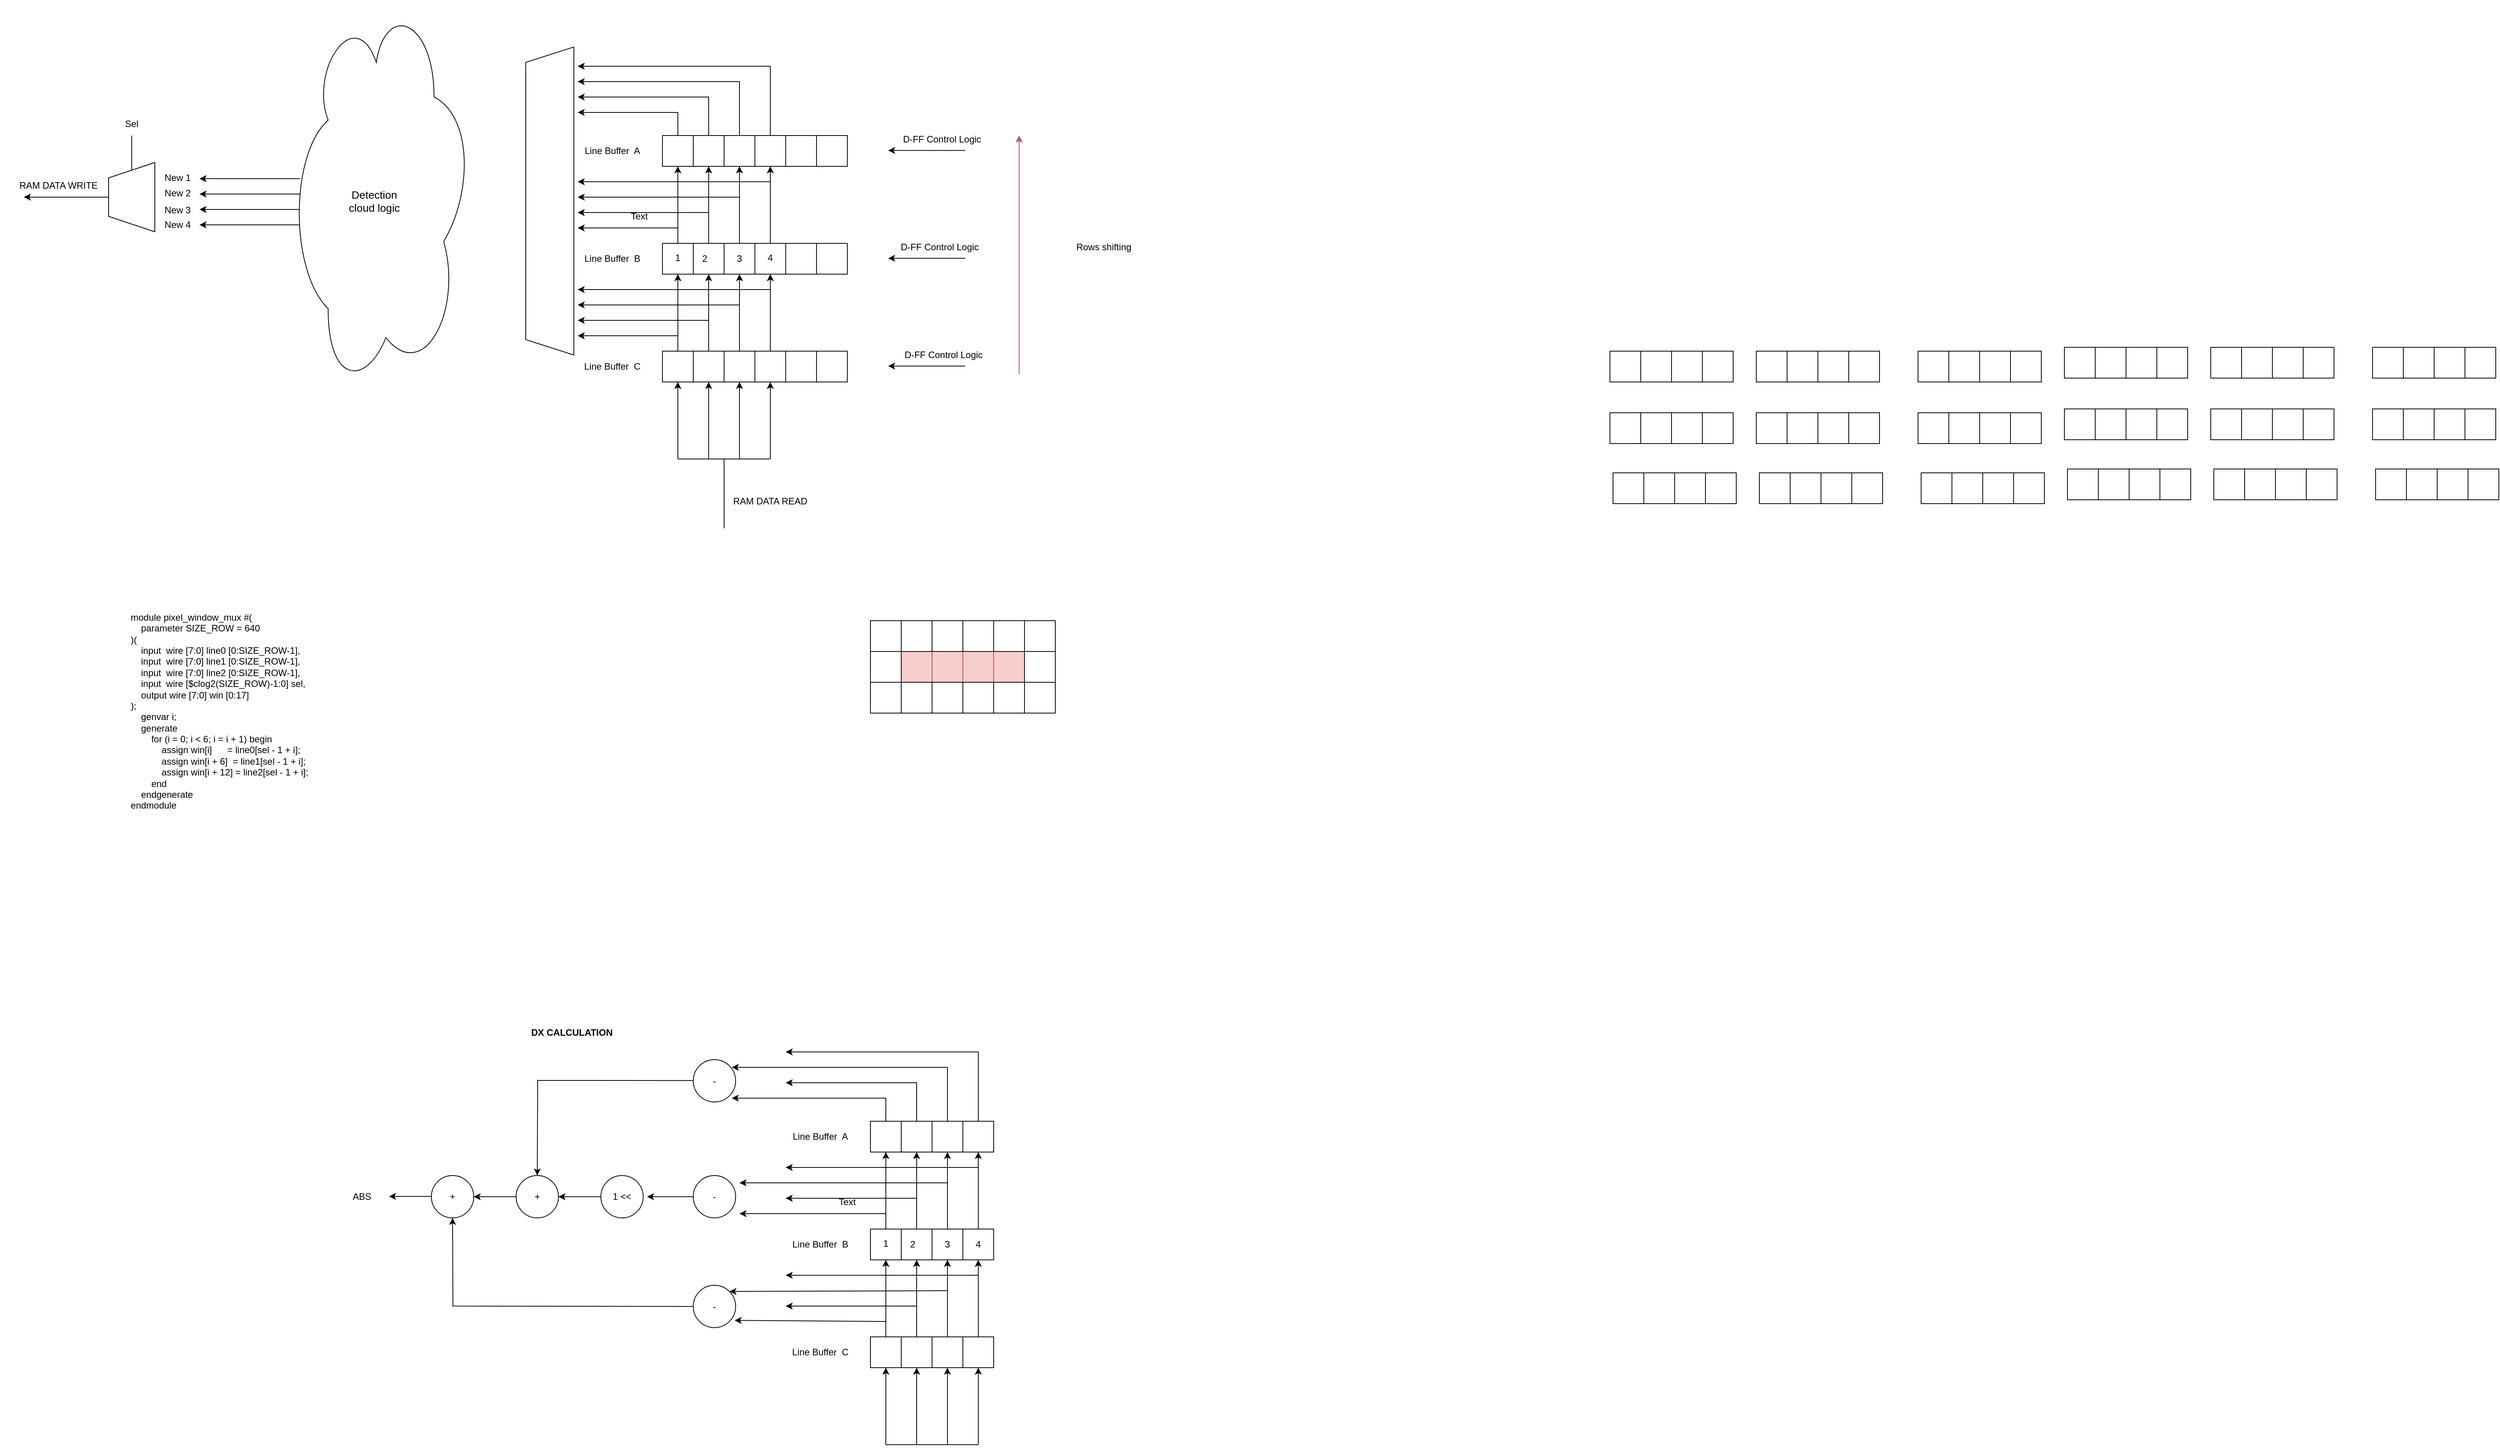 <mxfile version="28.2.7">
  <diagram name="Page-1" id="u5QUIdUAYfQrAgpn6whf">
    <mxGraphModel grid="1" page="1" gridSize="10" guides="1" tooltips="1" connect="1" arrows="1" fold="1" pageScale="1" pageWidth="3300" pageHeight="2339" math="0" shadow="0">
      <root>
        <mxCell id="0" />
        <mxCell id="1" parent="0" />
        <mxCell id="CJ2RXwOjifjP3YCDmima-1" value="" style="rounded=0;whiteSpace=wrap;html=1;" vertex="1" parent="1">
          <mxGeometry x="240" y="200" width="40" height="40" as="geometry" />
        </mxCell>
        <mxCell id="CJ2RXwOjifjP3YCDmima-3" value="" style="rounded=0;whiteSpace=wrap;html=1;" vertex="1" parent="1">
          <mxGeometry x="280" y="200" width="40" height="40" as="geometry" />
        </mxCell>
        <mxCell id="CJ2RXwOjifjP3YCDmima-4" value="" style="rounded=0;whiteSpace=wrap;html=1;" vertex="1" parent="1">
          <mxGeometry x="320" y="200" width="40" height="40" as="geometry" />
        </mxCell>
        <mxCell id="CJ2RXwOjifjP3YCDmima-5" value="" style="rounded=0;whiteSpace=wrap;html=1;" vertex="1" parent="1">
          <mxGeometry x="360" y="200" width="40" height="40" as="geometry" />
        </mxCell>
        <mxCell id="CJ2RXwOjifjP3YCDmima-23" value="Line Buffer&amp;nbsp; A" style="text;html=1;whiteSpace=wrap;strokeColor=none;fillColor=none;align=center;verticalAlign=middle;rounded=0;" vertex="1" parent="1">
          <mxGeometry x="120" y="205" width="110" height="30" as="geometry" />
        </mxCell>
        <mxCell id="CJ2RXwOjifjP3YCDmima-24" value="" style="rounded=0;whiteSpace=wrap;html=1;" vertex="1" parent="1">
          <mxGeometry x="240" y="340" width="40" height="40" as="geometry" />
        </mxCell>
        <mxCell id="CJ2RXwOjifjP3YCDmima-25" value="" style="rounded=0;whiteSpace=wrap;html=1;" vertex="1" parent="1">
          <mxGeometry x="280" y="340" width="40" height="40" as="geometry" />
        </mxCell>
        <mxCell id="CJ2RXwOjifjP3YCDmima-26" value="" style="rounded=0;whiteSpace=wrap;html=1;" vertex="1" parent="1">
          <mxGeometry x="320" y="340" width="40" height="40" as="geometry" />
        </mxCell>
        <mxCell id="CJ2RXwOjifjP3YCDmima-27" value="" style="rounded=0;whiteSpace=wrap;html=1;" vertex="1" parent="1">
          <mxGeometry x="360" y="340" width="40" height="40" as="geometry" />
        </mxCell>
        <mxCell id="CJ2RXwOjifjP3YCDmima-45" value="Line Buffer&amp;nbsp; B" style="text;html=1;whiteSpace=wrap;strokeColor=none;fillColor=none;align=center;verticalAlign=middle;rounded=0;" vertex="1" parent="1">
          <mxGeometry x="120" y="345" width="110" height="30" as="geometry" />
        </mxCell>
        <mxCell id="CJ2RXwOjifjP3YCDmima-47" value="" style="endArrow=classic;html=1;rounded=0;entryX=0.5;entryY=1;entryDx=0;entryDy=0;exitX=0.5;exitY=0;exitDx=0;exitDy=0;" edge="1" parent="1" source="CJ2RXwOjifjP3YCDmima-25" target="CJ2RXwOjifjP3YCDmima-3">
          <mxGeometry width="50" height="50" relative="1" as="geometry">
            <mxPoint x="590" y="320" as="sourcePoint" />
            <mxPoint x="640" y="270" as="targetPoint" />
          </mxGeometry>
        </mxCell>
        <mxCell id="CJ2RXwOjifjP3YCDmima-48" value="" style="endArrow=classic;html=1;rounded=0;" edge="1" parent="1">
          <mxGeometry width="50" height="50" relative="1" as="geometry">
            <mxPoint x="300" y="300" as="sourcePoint" />
            <mxPoint x="130" y="300" as="targetPoint" />
          </mxGeometry>
        </mxCell>
        <mxCell id="CJ2RXwOjifjP3YCDmima-49" value="" style="endArrow=classic;html=1;rounded=0;entryX=0.5;entryY=1;entryDx=0;entryDy=0;exitX=0.5;exitY=0;exitDx=0;exitDy=0;" edge="1" parent="1" source="CJ2RXwOjifjP3YCDmima-26" target="CJ2RXwOjifjP3YCDmima-4">
          <mxGeometry width="50" height="50" relative="1" as="geometry">
            <mxPoint x="450" y="280" as="sourcePoint" />
            <mxPoint x="500" y="230" as="targetPoint" />
          </mxGeometry>
        </mxCell>
        <mxCell id="CJ2RXwOjifjP3YCDmima-72" value="" style="endArrow=classic;html=1;rounded=0;entryX=0.5;entryY=1;entryDx=0;entryDy=0;exitX=0.5;exitY=0;exitDx=0;exitDy=0;" edge="1" parent="1" source="CJ2RXwOjifjP3YCDmima-27" target="CJ2RXwOjifjP3YCDmima-5">
          <mxGeometry width="50" height="50" relative="1" as="geometry">
            <mxPoint x="450" y="280" as="sourcePoint" />
            <mxPoint x="500" y="230" as="targetPoint" />
          </mxGeometry>
        </mxCell>
        <mxCell id="CJ2RXwOjifjP3YCDmima-95" value="" style="endArrow=classic;html=1;rounded=0;entryX=0.5;entryY=1;entryDx=0;entryDy=0;exitX=0.5;exitY=0;exitDx=0;exitDy=0;" edge="1" parent="1" source="CJ2RXwOjifjP3YCDmima-24" target="CJ2RXwOjifjP3YCDmima-1">
          <mxGeometry width="50" height="50" relative="1" as="geometry">
            <mxPoint x="450" y="280" as="sourcePoint" />
            <mxPoint x="500" y="230" as="targetPoint" />
          </mxGeometry>
        </mxCell>
        <mxCell id="CJ2RXwOjifjP3YCDmima-96" value="" style="endArrow=classic;html=1;rounded=0;" edge="1" parent="1">
          <mxGeometry width="50" height="50" relative="1" as="geometry">
            <mxPoint x="260" y="320" as="sourcePoint" />
            <mxPoint x="130" y="320" as="targetPoint" />
          </mxGeometry>
        </mxCell>
        <mxCell id="CJ2RXwOjifjP3YCDmima-97" value="" style="endArrow=classic;html=1;rounded=0;" edge="1" parent="1">
          <mxGeometry width="50" height="50" relative="1" as="geometry">
            <mxPoint x="340" y="280" as="sourcePoint" />
            <mxPoint x="130" y="280" as="targetPoint" />
          </mxGeometry>
        </mxCell>
        <mxCell id="CJ2RXwOjifjP3YCDmima-98" value="" style="endArrow=classic;html=1;rounded=0;" edge="1" parent="1">
          <mxGeometry width="50" height="50" relative="1" as="geometry">
            <mxPoint x="380" y="260" as="sourcePoint" />
            <mxPoint x="130" y="260" as="targetPoint" />
          </mxGeometry>
        </mxCell>
        <mxCell id="CJ2RXwOjifjP3YCDmima-99" value="" style="rounded=0;whiteSpace=wrap;html=1;" vertex="1" parent="1">
          <mxGeometry x="240" y="480" width="40" height="40" as="geometry" />
        </mxCell>
        <mxCell id="CJ2RXwOjifjP3YCDmima-100" value="" style="rounded=0;whiteSpace=wrap;html=1;" vertex="1" parent="1">
          <mxGeometry x="280" y="480" width="40" height="40" as="geometry" />
        </mxCell>
        <mxCell id="CJ2RXwOjifjP3YCDmima-101" value="" style="rounded=0;whiteSpace=wrap;html=1;" vertex="1" parent="1">
          <mxGeometry x="320" y="480" width="40" height="40" as="geometry" />
        </mxCell>
        <mxCell id="CJ2RXwOjifjP3YCDmima-102" value="" style="rounded=0;whiteSpace=wrap;html=1;" vertex="1" parent="1">
          <mxGeometry x="360" y="480" width="40" height="40" as="geometry" />
        </mxCell>
        <mxCell id="CJ2RXwOjifjP3YCDmima-106" value="Line Buffer&amp;nbsp; C" style="text;html=1;whiteSpace=wrap;strokeColor=none;fillColor=none;align=center;verticalAlign=middle;rounded=0;" vertex="1" parent="1">
          <mxGeometry x="120" y="485" width="110" height="30" as="geometry" />
        </mxCell>
        <mxCell id="CJ2RXwOjifjP3YCDmima-107" value="" style="endArrow=classic;html=1;rounded=0;entryX=0.5;entryY=1;entryDx=0;entryDy=0;exitX=0.5;exitY=0;exitDx=0;exitDy=0;" edge="1" parent="1" source="CJ2RXwOjifjP3YCDmima-100">
          <mxGeometry width="50" height="50" relative="1" as="geometry">
            <mxPoint x="590" y="460" as="sourcePoint" />
            <mxPoint x="300" y="380" as="targetPoint" />
          </mxGeometry>
        </mxCell>
        <mxCell id="CJ2RXwOjifjP3YCDmima-108" value="" style="endArrow=classic;html=1;rounded=0;" edge="1" parent="1">
          <mxGeometry width="50" height="50" relative="1" as="geometry">
            <mxPoint x="300" y="440" as="sourcePoint" />
            <mxPoint x="130" y="440" as="targetPoint" />
          </mxGeometry>
        </mxCell>
        <mxCell id="CJ2RXwOjifjP3YCDmima-109" value="" style="endArrow=classic;html=1;rounded=0;entryX=0.5;entryY=1;entryDx=0;entryDy=0;exitX=0.5;exitY=0;exitDx=0;exitDy=0;" edge="1" parent="1" source="CJ2RXwOjifjP3YCDmima-101">
          <mxGeometry width="50" height="50" relative="1" as="geometry">
            <mxPoint x="450" y="420" as="sourcePoint" />
            <mxPoint x="340" y="380" as="targetPoint" />
          </mxGeometry>
        </mxCell>
        <mxCell id="CJ2RXwOjifjP3YCDmima-110" value="" style="endArrow=classic;html=1;rounded=0;entryX=0.5;entryY=1;entryDx=0;entryDy=0;exitX=0.5;exitY=0;exitDx=0;exitDy=0;" edge="1" parent="1" source="CJ2RXwOjifjP3YCDmima-102">
          <mxGeometry width="50" height="50" relative="1" as="geometry">
            <mxPoint x="450" y="420" as="sourcePoint" />
            <mxPoint x="380" y="380" as="targetPoint" />
          </mxGeometry>
        </mxCell>
        <mxCell id="CJ2RXwOjifjP3YCDmima-111" value="" style="endArrow=classic;html=1;rounded=0;entryX=0.5;entryY=1;entryDx=0;entryDy=0;exitX=0.5;exitY=0;exitDx=0;exitDy=0;" edge="1" parent="1" source="CJ2RXwOjifjP3YCDmima-99">
          <mxGeometry width="50" height="50" relative="1" as="geometry">
            <mxPoint x="450" y="420" as="sourcePoint" />
            <mxPoint x="260" y="380" as="targetPoint" />
          </mxGeometry>
        </mxCell>
        <mxCell id="CJ2RXwOjifjP3YCDmima-112" value="" style="endArrow=classic;html=1;rounded=0;" edge="1" parent="1">
          <mxGeometry width="50" height="50" relative="1" as="geometry">
            <mxPoint x="260" y="460" as="sourcePoint" />
            <mxPoint x="130" y="460" as="targetPoint" />
          </mxGeometry>
        </mxCell>
        <mxCell id="CJ2RXwOjifjP3YCDmima-113" value="" style="endArrow=classic;html=1;rounded=0;" edge="1" parent="1">
          <mxGeometry width="50" height="50" relative="1" as="geometry">
            <mxPoint x="340" y="420" as="sourcePoint" />
            <mxPoint x="130" y="420" as="targetPoint" />
          </mxGeometry>
        </mxCell>
        <mxCell id="CJ2RXwOjifjP3YCDmima-114" value="" style="endArrow=classic;html=1;rounded=0;" edge="1" parent="1">
          <mxGeometry width="50" height="50" relative="1" as="geometry">
            <mxPoint x="380" y="400" as="sourcePoint" />
            <mxPoint x="130" y="400" as="targetPoint" />
          </mxGeometry>
        </mxCell>
        <mxCell id="CJ2RXwOjifjP3YCDmima-115" value="" style="endArrow=classic;html=1;rounded=0;entryX=0.5;entryY=1;entryDx=0;entryDy=0;exitX=0.5;exitY=0;exitDx=0;exitDy=0;" edge="1" parent="1">
          <mxGeometry width="50" height="50" relative="1" as="geometry">
            <mxPoint x="300" y="620" as="sourcePoint" />
            <mxPoint x="300" y="520" as="targetPoint" />
          </mxGeometry>
        </mxCell>
        <mxCell id="CJ2RXwOjifjP3YCDmima-116" value="" style="endArrow=classic;html=1;rounded=0;entryX=0.5;entryY=1;entryDx=0;entryDy=0;exitX=0.5;exitY=0;exitDx=0;exitDy=0;" edge="1" parent="1">
          <mxGeometry width="50" height="50" relative="1" as="geometry">
            <mxPoint x="340" y="620" as="sourcePoint" />
            <mxPoint x="340" y="520" as="targetPoint" />
          </mxGeometry>
        </mxCell>
        <mxCell id="CJ2RXwOjifjP3YCDmima-117" value="" style="endArrow=classic;html=1;rounded=0;entryX=0.5;entryY=1;entryDx=0;entryDy=0;exitX=0.5;exitY=0;exitDx=0;exitDy=0;" edge="1" parent="1">
          <mxGeometry width="50" height="50" relative="1" as="geometry">
            <mxPoint x="380" y="620" as="sourcePoint" />
            <mxPoint x="380" y="520" as="targetPoint" />
          </mxGeometry>
        </mxCell>
        <mxCell id="CJ2RXwOjifjP3YCDmima-118" value="" style="endArrow=classic;html=1;rounded=0;entryX=0.5;entryY=1;entryDx=0;entryDy=0;exitX=0.5;exitY=0;exitDx=0;exitDy=0;" edge="1" parent="1">
          <mxGeometry width="50" height="50" relative="1" as="geometry">
            <mxPoint x="260" y="620" as="sourcePoint" />
            <mxPoint x="260" y="520" as="targetPoint" />
          </mxGeometry>
        </mxCell>
        <mxCell id="CJ2RXwOjifjP3YCDmima-120" value="" style="endArrow=none;html=1;rounded=0;" edge="1" parent="1">
          <mxGeometry width="50" height="50" relative="1" as="geometry">
            <mxPoint x="260" y="620" as="sourcePoint" />
            <mxPoint x="380" y="620" as="targetPoint" />
          </mxGeometry>
        </mxCell>
        <mxCell id="CJ2RXwOjifjP3YCDmima-122" value="" style="endArrow=none;html=1;rounded=0;" edge="1" parent="1">
          <mxGeometry width="50" height="50" relative="1" as="geometry">
            <mxPoint x="320" y="710" as="sourcePoint" />
            <mxPoint x="320" y="620" as="targetPoint" />
          </mxGeometry>
        </mxCell>
        <mxCell id="CJ2RXwOjifjP3YCDmima-123" value="RAM DATA READ" style="text;html=1;whiteSpace=wrap;strokeColor=none;fillColor=none;align=center;verticalAlign=middle;rounded=0;" vertex="1" parent="1">
          <mxGeometry x="325" y="660" width="110" height="30" as="geometry" />
        </mxCell>
        <mxCell id="CJ2RXwOjifjP3YCDmima-124" value="" style="endArrow=classic;html=1;rounded=0;" edge="1" parent="1">
          <mxGeometry width="50" height="50" relative="1" as="geometry">
            <mxPoint x="633" y="499.41" as="sourcePoint" />
            <mxPoint x="533" y="499.41" as="targetPoint" />
          </mxGeometry>
        </mxCell>
        <mxCell id="CJ2RXwOjifjP3YCDmima-125" value="" style="endArrow=classic;html=1;rounded=0;" edge="1" parent="1">
          <mxGeometry width="50" height="50" relative="1" as="geometry">
            <mxPoint x="633" y="219.41" as="sourcePoint" />
            <mxPoint x="533" y="219.41" as="targetPoint" />
          </mxGeometry>
        </mxCell>
        <mxCell id="CJ2RXwOjifjP3YCDmima-126" value="D-FF Control Logic" style="text;html=1;whiteSpace=wrap;strokeColor=none;fillColor=none;align=center;verticalAlign=middle;rounded=0;" vertex="1" parent="1">
          <mxGeometry x="533" y="190" width="140" height="30" as="geometry" />
        </mxCell>
        <mxCell id="CJ2RXwOjifjP3YCDmima-127" value="D-FF Control Logic" style="text;html=1;whiteSpace=wrap;strokeColor=none;fillColor=none;align=center;verticalAlign=middle;rounded=0;" vertex="1" parent="1">
          <mxGeometry x="535" y="470" width="140" height="30" as="geometry" />
        </mxCell>
        <mxCell id="CJ2RXwOjifjP3YCDmima-128" value="D-FF Control Logic" style="text;html=1;whiteSpace=wrap;strokeColor=none;fillColor=none;align=center;verticalAlign=middle;rounded=0;" vertex="1" parent="1">
          <mxGeometry x="530" y="330" width="140" height="30" as="geometry" />
        </mxCell>
        <mxCell id="CJ2RXwOjifjP3YCDmima-129" value="" style="endArrow=classic;html=1;rounded=0;" edge="1" parent="1">
          <mxGeometry width="50" height="50" relative="1" as="geometry">
            <mxPoint x="633" y="359.41" as="sourcePoint" />
            <mxPoint x="533" y="359.41" as="targetPoint" />
          </mxGeometry>
        </mxCell>
        <mxCell id="CJ2RXwOjifjP3YCDmima-130" value="" style="ellipse;shape=cloud;whiteSpace=wrap;html=1;rotation=90;movable=1;resizable=1;rotatable=1;deletable=1;editable=1;locked=0;connectable=1;" vertex="1" parent="1">
          <mxGeometry x="-369" y="150" width="500" height="250" as="geometry" />
        </mxCell>
        <mxCell id="CJ2RXwOjifjP3YCDmima-131" value="&lt;font style=&quot;font-size: 14px;&quot;&gt;Detection cloud logic&lt;/font&gt;" style="text;html=1;whiteSpace=wrap;strokeColor=none;fillColor=none;align=center;verticalAlign=middle;rounded=0;" vertex="1" parent="1">
          <mxGeometry x="-179" y="270" width="90" height="30" as="geometry" />
        </mxCell>
        <mxCell id="CJ2RXwOjifjP3YCDmima-137" value="" style="endArrow=classic;html=1;rounded=0;" edge="1" parent="1">
          <mxGeometry width="50" height="50" relative="1" as="geometry">
            <mxPoint x="-231" y="256" as="sourcePoint" />
            <mxPoint x="-361" y="256" as="targetPoint" />
          </mxGeometry>
        </mxCell>
        <mxCell id="CJ2RXwOjifjP3YCDmima-138" value="" style="endArrow=classic;html=1;rounded=0;" edge="1" parent="1">
          <mxGeometry width="50" height="50" relative="1" as="geometry">
            <mxPoint x="-231" y="276" as="sourcePoint" />
            <mxPoint x="-361" y="276" as="targetPoint" />
          </mxGeometry>
        </mxCell>
        <mxCell id="CJ2RXwOjifjP3YCDmima-139" value="" style="endArrow=classic;html=1;rounded=0;" edge="1" parent="1">
          <mxGeometry width="50" height="50" relative="1" as="geometry">
            <mxPoint x="-231" y="296" as="sourcePoint" />
            <mxPoint x="-361" y="296" as="targetPoint" />
          </mxGeometry>
        </mxCell>
        <mxCell id="CJ2RXwOjifjP3YCDmima-140" value="" style="endArrow=classic;html=1;rounded=0;" edge="1" parent="1">
          <mxGeometry width="50" height="50" relative="1" as="geometry">
            <mxPoint x="-231" y="316" as="sourcePoint" />
            <mxPoint x="-361" y="316" as="targetPoint" />
          </mxGeometry>
        </mxCell>
        <mxCell id="CJ2RXwOjifjP3YCDmima-145" value="&amp;nbsp;New 1" style="text;html=1;whiteSpace=wrap;strokeColor=none;fillColor=none;align=center;verticalAlign=middle;rounded=0;" vertex="1" parent="1">
          <mxGeometry x="-421" y="240" width="60" height="30" as="geometry" />
        </mxCell>
        <mxCell id="CJ2RXwOjifjP3YCDmima-146" value="&amp;nbsp;New 2" style="text;html=1;whiteSpace=wrap;strokeColor=none;fillColor=none;align=center;verticalAlign=middle;rounded=0;" vertex="1" parent="1">
          <mxGeometry x="-421" y="260" width="60" height="30" as="geometry" />
        </mxCell>
        <mxCell id="CJ2RXwOjifjP3YCDmima-147" value="&amp;nbsp;New 3" style="text;html=1;whiteSpace=wrap;strokeColor=none;fillColor=none;align=center;verticalAlign=middle;rounded=0;" vertex="1" parent="1">
          <mxGeometry x="-421" y="282" width="60" height="30" as="geometry" />
        </mxCell>
        <mxCell id="CJ2RXwOjifjP3YCDmima-148" value="&amp;nbsp;New 4" style="text;html=1;whiteSpace=wrap;strokeColor=none;fillColor=none;align=center;verticalAlign=middle;rounded=0;" vertex="1" parent="1">
          <mxGeometry x="-421" y="301" width="60" height="30" as="geometry" />
        </mxCell>
        <mxCell id="CJ2RXwOjifjP3YCDmima-149" value="Text" style="text;html=1;whiteSpace=wrap;strokeColor=none;fillColor=none;align=center;verticalAlign=middle;rounded=0;" vertex="1" parent="1">
          <mxGeometry x="180" y="290" width="60" height="30" as="geometry" />
        </mxCell>
        <mxCell id="CJ2RXwOjifjP3YCDmima-150" value="1" style="text;html=1;whiteSpace=wrap;strokeColor=none;fillColor=none;align=center;verticalAlign=middle;rounded=0;" vertex="1" parent="1">
          <mxGeometry x="230" y="344" width="60" height="30" as="geometry" />
        </mxCell>
        <mxCell id="CJ2RXwOjifjP3YCDmima-151" value="2" style="text;html=1;whiteSpace=wrap;strokeColor=none;fillColor=none;align=center;verticalAlign=middle;rounded=0;" vertex="1" parent="1">
          <mxGeometry x="265" y="345" width="60" height="30" as="geometry" />
        </mxCell>
        <mxCell id="CJ2RXwOjifjP3YCDmima-152" value="3" style="text;html=1;whiteSpace=wrap;strokeColor=none;fillColor=none;align=center;verticalAlign=middle;rounded=0;" vertex="1" parent="1">
          <mxGeometry x="310" y="345" width="60" height="30" as="geometry" />
        </mxCell>
        <mxCell id="CJ2RXwOjifjP3YCDmima-153" value="4" style="text;html=1;whiteSpace=wrap;strokeColor=none;fillColor=none;align=center;verticalAlign=middle;rounded=0;" vertex="1" parent="1">
          <mxGeometry x="350" y="344" width="60" height="30" as="geometry" />
        </mxCell>
        <mxCell id="CJ2RXwOjifjP3YCDmima-154" value="" style="endArrow=classic;html=1;rounded=0;fillColor=#f8cecc;strokeColor=#b85450;" edge="1" parent="1">
          <mxGeometry width="50" height="50" relative="1" as="geometry">
            <mxPoint x="703" y="510" as="sourcePoint" />
            <mxPoint x="703" y="200" as="targetPoint" />
          </mxGeometry>
        </mxCell>
        <mxCell id="CJ2RXwOjifjP3YCDmima-155" value="Rows shifting" style="text;html=1;whiteSpace=wrap;strokeColor=none;fillColor=none;align=center;verticalAlign=middle;rounded=0;" vertex="1" parent="1">
          <mxGeometry x="743" y="330" width="140" height="30" as="geometry" />
        </mxCell>
        <mxCell id="CJ2RXwOjifjP3YCDmima-157" value="" style="endArrow=classic;html=1;rounded=0;exitX=0.5;exitY=0;exitDx=0;exitDy=0;" edge="1" parent="1" source="CJ2RXwOjifjP3YCDmima-1">
          <mxGeometry width="50" height="50" relative="1" as="geometry">
            <mxPoint x="250" y="190" as="sourcePoint" />
            <mxPoint x="130" y="170" as="targetPoint" />
            <Array as="points">
              <mxPoint x="260" y="170" />
            </Array>
          </mxGeometry>
        </mxCell>
        <mxCell id="CJ2RXwOjifjP3YCDmima-159" value="" style="endArrow=classic;html=1;rounded=0;exitX=0.5;exitY=0;exitDx=0;exitDy=0;" edge="1" parent="1" source="CJ2RXwOjifjP3YCDmima-3">
          <mxGeometry width="50" height="50" relative="1" as="geometry">
            <mxPoint x="300" y="180" as="sourcePoint" />
            <mxPoint x="130" y="150" as="targetPoint" />
            <Array as="points">
              <mxPoint x="300" y="150" />
            </Array>
          </mxGeometry>
        </mxCell>
        <mxCell id="CJ2RXwOjifjP3YCDmima-160" value="" style="endArrow=classic;html=1;rounded=0;exitX=0.5;exitY=0;exitDx=0;exitDy=0;" edge="1" parent="1" source="CJ2RXwOjifjP3YCDmima-4">
          <mxGeometry width="50" height="50" relative="1" as="geometry">
            <mxPoint x="340" y="160" as="sourcePoint" />
            <mxPoint x="130" y="130" as="targetPoint" />
            <Array as="points">
              <mxPoint x="340" y="130" />
            </Array>
          </mxGeometry>
        </mxCell>
        <mxCell id="CJ2RXwOjifjP3YCDmima-161" value="" style="endArrow=classic;html=1;rounded=0;exitX=0.5;exitY=0;exitDx=0;exitDy=0;" edge="1" parent="1" source="CJ2RXwOjifjP3YCDmima-5">
          <mxGeometry width="50" height="50" relative="1" as="geometry">
            <mxPoint x="380" y="140" as="sourcePoint" />
            <mxPoint x="130" y="110" as="targetPoint" />
            <Array as="points">
              <mxPoint x="380" y="110" />
            </Array>
          </mxGeometry>
        </mxCell>
        <mxCell id="CJ2RXwOjifjP3YCDmima-162" value="" style="shape=trapezoid;perimeter=trapezoidPerimeter;whiteSpace=wrap;html=1;fixedSize=1;rotation=-90;" vertex="1" parent="1">
          <mxGeometry x="-494" y="250" width="90" height="60" as="geometry" />
        </mxCell>
        <mxCell id="CJ2RXwOjifjP3YCDmima-163" value="" style="endArrow=none;html=1;rounded=0;exitX=1;exitY=0.5;exitDx=0;exitDy=0;" edge="1" parent="1" source="CJ2RXwOjifjP3YCDmima-162">
          <mxGeometry width="50" height="50" relative="1" as="geometry">
            <mxPoint x="-489" y="200" as="sourcePoint" />
            <mxPoint x="-449" y="200" as="targetPoint" />
          </mxGeometry>
        </mxCell>
        <mxCell id="CJ2RXwOjifjP3YCDmima-164" value="Sel" style="text;html=1;whiteSpace=wrap;strokeColor=none;fillColor=none;align=center;verticalAlign=middle;rounded=0;" vertex="1" parent="1">
          <mxGeometry x="-479" y="170" width="60" height="30" as="geometry" />
        </mxCell>
        <mxCell id="CJ2RXwOjifjP3YCDmima-165" value="" style="endArrow=classic;html=1;rounded=0;exitX=0.5;exitY=0;exitDx=0;exitDy=0;" edge="1" parent="1" source="CJ2RXwOjifjP3YCDmima-162">
          <mxGeometry width="50" height="50" relative="1" as="geometry">
            <mxPoint x="-289" y="355" as="sourcePoint" />
            <mxPoint x="-589" y="280" as="targetPoint" />
          </mxGeometry>
        </mxCell>
        <mxCell id="CJ2RXwOjifjP3YCDmima-166" value="RAM DATA WRITE" style="text;html=1;whiteSpace=wrap;strokeColor=none;fillColor=none;align=center;verticalAlign=middle;rounded=0;" vertex="1" parent="1">
          <mxGeometry x="-599" y="250" width="110" height="30" as="geometry" />
        </mxCell>
        <mxCell id="CJ2RXwOjifjP3YCDmima-167" value="" style="rounded=0;whiteSpace=wrap;html=1;" vertex="1" parent="1">
          <mxGeometry x="510" y="1480" width="40" height="40" as="geometry" />
        </mxCell>
        <mxCell id="CJ2RXwOjifjP3YCDmima-168" value="" style="rounded=0;whiteSpace=wrap;html=1;" vertex="1" parent="1">
          <mxGeometry x="550" y="1480" width="40" height="40" as="geometry" />
        </mxCell>
        <mxCell id="CJ2RXwOjifjP3YCDmima-169" value="" style="rounded=0;whiteSpace=wrap;html=1;" vertex="1" parent="1">
          <mxGeometry x="590" y="1480" width="40" height="40" as="geometry" />
        </mxCell>
        <mxCell id="CJ2RXwOjifjP3YCDmima-170" value="" style="rounded=0;whiteSpace=wrap;html=1;" vertex="1" parent="1">
          <mxGeometry x="630" y="1480" width="40" height="40" as="geometry" />
        </mxCell>
        <mxCell id="CJ2RXwOjifjP3YCDmima-171" value="Line Buffer&amp;nbsp; A" style="text;html=1;whiteSpace=wrap;strokeColor=none;fillColor=none;align=center;verticalAlign=middle;rounded=0;" vertex="1" parent="1">
          <mxGeometry x="390" y="1485" width="110" height="30" as="geometry" />
        </mxCell>
        <mxCell id="CJ2RXwOjifjP3YCDmima-172" value="" style="rounded=0;whiteSpace=wrap;html=1;" vertex="1" parent="1">
          <mxGeometry x="510" y="1620" width="40" height="40" as="geometry" />
        </mxCell>
        <mxCell id="CJ2RXwOjifjP3YCDmima-173" value="" style="rounded=0;whiteSpace=wrap;html=1;" vertex="1" parent="1">
          <mxGeometry x="550" y="1620" width="40" height="40" as="geometry" />
        </mxCell>
        <mxCell id="CJ2RXwOjifjP3YCDmima-174" value="" style="rounded=0;whiteSpace=wrap;html=1;" vertex="1" parent="1">
          <mxGeometry x="590" y="1620" width="40" height="40" as="geometry" />
        </mxCell>
        <mxCell id="CJ2RXwOjifjP3YCDmima-175" value="4" style="rounded=0;whiteSpace=wrap;html=1;" vertex="1" parent="1">
          <mxGeometry x="630" y="1620" width="40" height="40" as="geometry" />
        </mxCell>
        <mxCell id="CJ2RXwOjifjP3YCDmima-176" value="Line Buffer&amp;nbsp; B" style="text;html=1;whiteSpace=wrap;strokeColor=none;fillColor=none;align=center;verticalAlign=middle;rounded=0;" vertex="1" parent="1">
          <mxGeometry x="390" y="1625" width="110" height="30" as="geometry" />
        </mxCell>
        <mxCell id="CJ2RXwOjifjP3YCDmima-177" value="" style="endArrow=classic;html=1;rounded=0;entryX=0.5;entryY=1;entryDx=0;entryDy=0;exitX=0.5;exitY=0;exitDx=0;exitDy=0;" edge="1" parent="1" source="CJ2RXwOjifjP3YCDmima-173" target="CJ2RXwOjifjP3YCDmima-168">
          <mxGeometry width="50" height="50" relative="1" as="geometry">
            <mxPoint x="860" y="1600" as="sourcePoint" />
            <mxPoint x="910" y="1550" as="targetPoint" />
          </mxGeometry>
        </mxCell>
        <mxCell id="CJ2RXwOjifjP3YCDmima-178" value="" style="endArrow=classic;html=1;rounded=0;" edge="1" parent="1">
          <mxGeometry width="50" height="50" relative="1" as="geometry">
            <mxPoint x="570" y="1580" as="sourcePoint" />
            <mxPoint x="400" y="1580" as="targetPoint" />
          </mxGeometry>
        </mxCell>
        <mxCell id="CJ2RXwOjifjP3YCDmima-179" value="" style="endArrow=classic;html=1;rounded=0;entryX=0.5;entryY=1;entryDx=0;entryDy=0;exitX=0.5;exitY=0;exitDx=0;exitDy=0;" edge="1" parent="1" source="CJ2RXwOjifjP3YCDmima-174" target="CJ2RXwOjifjP3YCDmima-169">
          <mxGeometry width="50" height="50" relative="1" as="geometry">
            <mxPoint x="720" y="1560" as="sourcePoint" />
            <mxPoint x="770" y="1510" as="targetPoint" />
          </mxGeometry>
        </mxCell>
        <mxCell id="CJ2RXwOjifjP3YCDmima-180" value="" style="endArrow=classic;html=1;rounded=0;entryX=0.5;entryY=1;entryDx=0;entryDy=0;exitX=0.5;exitY=0;exitDx=0;exitDy=0;" edge="1" parent="1" source="CJ2RXwOjifjP3YCDmima-175" target="CJ2RXwOjifjP3YCDmima-170">
          <mxGeometry width="50" height="50" relative="1" as="geometry">
            <mxPoint x="720" y="1560" as="sourcePoint" />
            <mxPoint x="770" y="1510" as="targetPoint" />
          </mxGeometry>
        </mxCell>
        <mxCell id="CJ2RXwOjifjP3YCDmima-181" value="" style="endArrow=classic;html=1;rounded=0;entryX=0.5;entryY=1;entryDx=0;entryDy=0;exitX=0.5;exitY=0;exitDx=0;exitDy=0;" edge="1" parent="1" source="CJ2RXwOjifjP3YCDmima-172" target="CJ2RXwOjifjP3YCDmima-167">
          <mxGeometry width="50" height="50" relative="1" as="geometry">
            <mxPoint x="720" y="1560" as="sourcePoint" />
            <mxPoint x="770" y="1510" as="targetPoint" />
          </mxGeometry>
        </mxCell>
        <mxCell id="CJ2RXwOjifjP3YCDmima-182" value="" style="endArrow=classic;html=1;rounded=0;" edge="1" parent="1">
          <mxGeometry width="50" height="50" relative="1" as="geometry">
            <mxPoint x="530" y="1600" as="sourcePoint" />
            <mxPoint x="340" y="1600" as="targetPoint" />
          </mxGeometry>
        </mxCell>
        <mxCell id="CJ2RXwOjifjP3YCDmima-183" value="" style="endArrow=classic;html=1;rounded=0;" edge="1" parent="1">
          <mxGeometry width="50" height="50" relative="1" as="geometry">
            <mxPoint x="610" y="1560" as="sourcePoint" />
            <mxPoint x="340" y="1560" as="targetPoint" />
          </mxGeometry>
        </mxCell>
        <mxCell id="CJ2RXwOjifjP3YCDmima-184" value="" style="endArrow=classic;html=1;rounded=0;" edge="1" parent="1">
          <mxGeometry width="50" height="50" relative="1" as="geometry">
            <mxPoint x="650" y="1540" as="sourcePoint" />
            <mxPoint x="400" y="1540" as="targetPoint" />
          </mxGeometry>
        </mxCell>
        <mxCell id="CJ2RXwOjifjP3YCDmima-185" value="" style="rounded=0;whiteSpace=wrap;html=1;" vertex="1" parent="1">
          <mxGeometry x="510" y="1760" width="40" height="40" as="geometry" />
        </mxCell>
        <mxCell id="CJ2RXwOjifjP3YCDmima-186" value="" style="rounded=0;whiteSpace=wrap;html=1;" vertex="1" parent="1">
          <mxGeometry x="550" y="1760" width="40" height="40" as="geometry" />
        </mxCell>
        <mxCell id="CJ2RXwOjifjP3YCDmima-187" value="" style="rounded=0;whiteSpace=wrap;html=1;" vertex="1" parent="1">
          <mxGeometry x="590" y="1760" width="40" height="40" as="geometry" />
        </mxCell>
        <mxCell id="CJ2RXwOjifjP3YCDmima-188" value="" style="rounded=0;whiteSpace=wrap;html=1;" vertex="1" parent="1">
          <mxGeometry x="630" y="1760" width="40" height="40" as="geometry" />
        </mxCell>
        <mxCell id="CJ2RXwOjifjP3YCDmima-189" value="Line Buffer&amp;nbsp; C" style="text;html=1;whiteSpace=wrap;strokeColor=none;fillColor=none;align=center;verticalAlign=middle;rounded=0;" vertex="1" parent="1">
          <mxGeometry x="390" y="1765" width="110" height="30" as="geometry" />
        </mxCell>
        <mxCell id="CJ2RXwOjifjP3YCDmima-190" value="" style="endArrow=classic;html=1;rounded=0;entryX=0.5;entryY=1;entryDx=0;entryDy=0;exitX=0.5;exitY=0;exitDx=0;exitDy=0;" edge="1" parent="1" source="CJ2RXwOjifjP3YCDmima-186">
          <mxGeometry width="50" height="50" relative="1" as="geometry">
            <mxPoint x="860" y="1740" as="sourcePoint" />
            <mxPoint x="570" y="1660" as="targetPoint" />
          </mxGeometry>
        </mxCell>
        <mxCell id="CJ2RXwOjifjP3YCDmima-191" value="" style="endArrow=classic;html=1;rounded=0;" edge="1" parent="1">
          <mxGeometry width="50" height="50" relative="1" as="geometry">
            <mxPoint x="570" y="1720" as="sourcePoint" />
            <mxPoint x="400" y="1720" as="targetPoint" />
          </mxGeometry>
        </mxCell>
        <mxCell id="CJ2RXwOjifjP3YCDmima-192" value="" style="endArrow=classic;html=1;rounded=0;entryX=0.5;entryY=1;entryDx=0;entryDy=0;exitX=0.5;exitY=0;exitDx=0;exitDy=0;" edge="1" parent="1" source="CJ2RXwOjifjP3YCDmima-187">
          <mxGeometry width="50" height="50" relative="1" as="geometry">
            <mxPoint x="720" y="1700" as="sourcePoint" />
            <mxPoint x="610" y="1660" as="targetPoint" />
          </mxGeometry>
        </mxCell>
        <mxCell id="CJ2RXwOjifjP3YCDmima-193" value="" style="endArrow=classic;html=1;rounded=0;entryX=0.5;entryY=1;entryDx=0;entryDy=0;exitX=0.5;exitY=0;exitDx=0;exitDy=0;" edge="1" parent="1" source="CJ2RXwOjifjP3YCDmima-188">
          <mxGeometry width="50" height="50" relative="1" as="geometry">
            <mxPoint x="720" y="1700" as="sourcePoint" />
            <mxPoint x="650" y="1660" as="targetPoint" />
          </mxGeometry>
        </mxCell>
        <mxCell id="CJ2RXwOjifjP3YCDmima-194" value="" style="endArrow=classic;html=1;rounded=0;entryX=0.5;entryY=1;entryDx=0;entryDy=0;exitX=0.5;exitY=0;exitDx=0;exitDy=0;" edge="1" parent="1" source="CJ2RXwOjifjP3YCDmima-185">
          <mxGeometry width="50" height="50" relative="1" as="geometry">
            <mxPoint x="720" y="1700" as="sourcePoint" />
            <mxPoint x="530" y="1660" as="targetPoint" />
          </mxGeometry>
        </mxCell>
        <mxCell id="CJ2RXwOjifjP3YCDmima-195" value="" style="endArrow=classic;html=1;rounded=0;entryX=0.977;entryY=0.829;entryDx=0;entryDy=0;entryPerimeter=0;" edge="1" parent="1" target="CJ2RXwOjifjP3YCDmima-212">
          <mxGeometry width="50" height="50" relative="1" as="geometry">
            <mxPoint x="530" y="1740" as="sourcePoint" />
            <mxPoint x="340" y="1740" as="targetPoint" />
          </mxGeometry>
        </mxCell>
        <mxCell id="CJ2RXwOjifjP3YCDmima-196" value="" style="endArrow=classic;html=1;rounded=0;entryX=1;entryY=0;entryDx=0;entryDy=0;" edge="1" parent="1" target="CJ2RXwOjifjP3YCDmima-212">
          <mxGeometry width="50" height="50" relative="1" as="geometry">
            <mxPoint x="610" y="1700" as="sourcePoint" />
            <mxPoint x="340" y="1700" as="targetPoint" />
          </mxGeometry>
        </mxCell>
        <mxCell id="CJ2RXwOjifjP3YCDmima-197" value="" style="endArrow=classic;html=1;rounded=0;" edge="1" parent="1">
          <mxGeometry width="50" height="50" relative="1" as="geometry">
            <mxPoint x="650" y="1680" as="sourcePoint" />
            <mxPoint x="400" y="1680" as="targetPoint" />
          </mxGeometry>
        </mxCell>
        <mxCell id="CJ2RXwOjifjP3YCDmima-198" value="" style="endArrow=classic;html=1;rounded=0;entryX=0.5;entryY=1;entryDx=0;entryDy=0;exitX=0.5;exitY=0;exitDx=0;exitDy=0;" edge="1" parent="1">
          <mxGeometry width="50" height="50" relative="1" as="geometry">
            <mxPoint x="570" y="1900" as="sourcePoint" />
            <mxPoint x="570" y="1800" as="targetPoint" />
          </mxGeometry>
        </mxCell>
        <mxCell id="CJ2RXwOjifjP3YCDmima-199" value="" style="endArrow=classic;html=1;rounded=0;entryX=0.5;entryY=1;entryDx=0;entryDy=0;exitX=0.5;exitY=0;exitDx=0;exitDy=0;" edge="1" parent="1">
          <mxGeometry width="50" height="50" relative="1" as="geometry">
            <mxPoint x="610" y="1900" as="sourcePoint" />
            <mxPoint x="610" y="1800" as="targetPoint" />
          </mxGeometry>
        </mxCell>
        <mxCell id="CJ2RXwOjifjP3YCDmima-200" value="" style="endArrow=classic;html=1;rounded=0;entryX=0.5;entryY=1;entryDx=0;entryDy=0;exitX=0.5;exitY=0;exitDx=0;exitDy=0;" edge="1" parent="1">
          <mxGeometry width="50" height="50" relative="1" as="geometry">
            <mxPoint x="650" y="1900" as="sourcePoint" />
            <mxPoint x="650" y="1800" as="targetPoint" />
          </mxGeometry>
        </mxCell>
        <mxCell id="CJ2RXwOjifjP3YCDmima-201" value="" style="endArrow=classic;html=1;rounded=0;entryX=0.5;entryY=1;entryDx=0;entryDy=0;exitX=0.5;exitY=0;exitDx=0;exitDy=0;" edge="1" parent="1">
          <mxGeometry width="50" height="50" relative="1" as="geometry">
            <mxPoint x="530" y="1900" as="sourcePoint" />
            <mxPoint x="530" y="1800" as="targetPoint" />
          </mxGeometry>
        </mxCell>
        <mxCell id="CJ2RXwOjifjP3YCDmima-202" value="" style="endArrow=none;html=1;rounded=0;" edge="1" parent="1">
          <mxGeometry width="50" height="50" relative="1" as="geometry">
            <mxPoint x="530" y="1900" as="sourcePoint" />
            <mxPoint x="650" y="1900" as="targetPoint" />
          </mxGeometry>
        </mxCell>
        <mxCell id="CJ2RXwOjifjP3YCDmima-203" value="Text" style="text;html=1;whiteSpace=wrap;strokeColor=none;fillColor=none;align=center;verticalAlign=middle;rounded=0;" vertex="1" parent="1">
          <mxGeometry x="450" y="1570" width="60" height="30" as="geometry" />
        </mxCell>
        <mxCell id="CJ2RXwOjifjP3YCDmima-204" value="1" style="text;html=1;whiteSpace=wrap;strokeColor=none;fillColor=none;align=center;verticalAlign=middle;rounded=0;" vertex="1" parent="1">
          <mxGeometry x="500" y="1624" width="60" height="30" as="geometry" />
        </mxCell>
        <mxCell id="CJ2RXwOjifjP3YCDmima-205" value="2" style="text;html=1;whiteSpace=wrap;strokeColor=none;fillColor=none;align=center;verticalAlign=middle;rounded=0;" vertex="1" parent="1">
          <mxGeometry x="535" y="1625" width="60" height="30" as="geometry" />
        </mxCell>
        <mxCell id="CJ2RXwOjifjP3YCDmima-206" value="3" style="text;html=1;whiteSpace=wrap;strokeColor=none;fillColor=none;align=center;verticalAlign=middle;rounded=0;" vertex="1" parent="1">
          <mxGeometry x="580" y="1625" width="60" height="30" as="geometry" />
        </mxCell>
        <mxCell id="CJ2RXwOjifjP3YCDmima-207" value="" style="endArrow=classic;html=1;rounded=0;exitX=0.5;exitY=0;exitDx=0;exitDy=0;" edge="1" parent="1" source="CJ2RXwOjifjP3YCDmima-167">
          <mxGeometry width="50" height="50" relative="1" as="geometry">
            <mxPoint x="520" y="1470" as="sourcePoint" />
            <mxPoint x="330" y="1450" as="targetPoint" />
            <Array as="points">
              <mxPoint x="530" y="1450" />
            </Array>
          </mxGeometry>
        </mxCell>
        <mxCell id="CJ2RXwOjifjP3YCDmima-208" value="" style="endArrow=classic;html=1;rounded=0;exitX=0.5;exitY=0;exitDx=0;exitDy=0;" edge="1" parent="1" source="CJ2RXwOjifjP3YCDmima-168">
          <mxGeometry width="50" height="50" relative="1" as="geometry">
            <mxPoint x="570" y="1460" as="sourcePoint" />
            <mxPoint x="400" y="1430" as="targetPoint" />
            <Array as="points">
              <mxPoint x="570" y="1430" />
            </Array>
          </mxGeometry>
        </mxCell>
        <mxCell id="CJ2RXwOjifjP3YCDmima-209" value="" style="endArrow=classic;html=1;rounded=0;exitX=0.5;exitY=0;exitDx=0;exitDy=0;" edge="1" parent="1" source="CJ2RXwOjifjP3YCDmima-169">
          <mxGeometry width="50" height="50" relative="1" as="geometry">
            <mxPoint x="610" y="1440" as="sourcePoint" />
            <mxPoint x="330" y="1410" as="targetPoint" />
            <Array as="points">
              <mxPoint x="610" y="1410" />
            </Array>
          </mxGeometry>
        </mxCell>
        <mxCell id="CJ2RXwOjifjP3YCDmima-210" value="" style="endArrow=classic;html=1;rounded=0;exitX=0.5;exitY=0;exitDx=0;exitDy=0;" edge="1" parent="1" source="CJ2RXwOjifjP3YCDmima-170">
          <mxGeometry width="50" height="50" relative="1" as="geometry">
            <mxPoint x="650" y="1420" as="sourcePoint" />
            <mxPoint x="400" y="1390" as="targetPoint" />
            <Array as="points">
              <mxPoint x="650" y="1390" />
            </Array>
          </mxGeometry>
        </mxCell>
        <mxCell id="CJ2RXwOjifjP3YCDmima-211" value="-" style="ellipse;whiteSpace=wrap;html=1;aspect=fixed;" vertex="1" parent="1">
          <mxGeometry x="280" y="1400" width="55" height="55" as="geometry" />
        </mxCell>
        <mxCell id="CJ2RXwOjifjP3YCDmima-212" value="-" style="ellipse;whiteSpace=wrap;html=1;aspect=fixed;" vertex="1" parent="1">
          <mxGeometry x="280" y="1693" width="55" height="55" as="geometry" />
        </mxCell>
        <mxCell id="CJ2RXwOjifjP3YCDmima-213" value="-" style="ellipse;whiteSpace=wrap;html=1;aspect=fixed;" vertex="1" parent="1">
          <mxGeometry x="280" y="1550.5" width="55" height="55" as="geometry" />
        </mxCell>
        <mxCell id="CJ2RXwOjifjP3YCDmima-214" value="" style="endArrow=classic;html=1;rounded=0;exitX=0;exitY=0.5;exitDx=0;exitDy=0;" edge="1" parent="1" source="CJ2RXwOjifjP3YCDmima-213">
          <mxGeometry width="50" height="50" relative="1" as="geometry">
            <mxPoint x="265" y="1580" as="sourcePoint" />
            <mxPoint x="220" y="1578" as="targetPoint" />
          </mxGeometry>
        </mxCell>
        <mxCell id="CJ2RXwOjifjP3YCDmima-216" value="1 &amp;lt;&amp;lt;" style="ellipse;whiteSpace=wrap;html=1;aspect=fixed;" vertex="1" parent="1">
          <mxGeometry x="160" y="1550.5" width="55" height="55" as="geometry" />
        </mxCell>
        <mxCell id="CJ2RXwOjifjP3YCDmima-220" value="+" style="ellipse;whiteSpace=wrap;html=1;aspect=fixed;" vertex="1" parent="1">
          <mxGeometry x="50" y="1550.5" width="55" height="55" as="geometry" />
        </mxCell>
        <mxCell id="CJ2RXwOjifjP3YCDmima-221" value="" style="endArrow=classic;html=1;rounded=0;exitX=0;exitY=0.5;exitDx=0;exitDy=0;entryX=1;entryY=0.5;entryDx=0;entryDy=0;" edge="1" parent="1" source="CJ2RXwOjifjP3YCDmima-216" target="CJ2RXwOjifjP3YCDmima-220">
          <mxGeometry width="50" height="50" relative="1" as="geometry">
            <mxPoint x="190" y="1550" as="sourcePoint" />
            <mxPoint x="240" y="1500" as="targetPoint" />
          </mxGeometry>
        </mxCell>
        <mxCell id="CJ2RXwOjifjP3YCDmima-222" value="" style="endArrow=classic;html=1;rounded=0;exitX=0;exitY=0.5;exitDx=0;exitDy=0;entryX=0.5;entryY=0;entryDx=0;entryDy=0;" edge="1" parent="1" target="CJ2RXwOjifjP3YCDmima-220">
          <mxGeometry width="50" height="50" relative="1" as="geometry">
            <mxPoint x="280" y="1427.14" as="sourcePoint" />
            <mxPoint x="30" y="1460" as="targetPoint" />
            <Array as="points">
              <mxPoint x="78" y="1427" />
            </Array>
          </mxGeometry>
        </mxCell>
        <mxCell id="CJ2RXwOjifjP3YCDmima-223" value="+" style="ellipse;whiteSpace=wrap;html=1;aspect=fixed;" vertex="1" parent="1">
          <mxGeometry x="-60" y="1550.5" width="55" height="55" as="geometry" />
        </mxCell>
        <mxCell id="CJ2RXwOjifjP3YCDmima-224" value="" style="endArrow=classic;html=1;rounded=0;exitX=0;exitY=0.5;exitDx=0;exitDy=0;entryX=1;entryY=0.5;entryDx=0;entryDy=0;" edge="1" parent="1" target="CJ2RXwOjifjP3YCDmima-223">
          <mxGeometry width="50" height="50" relative="1" as="geometry">
            <mxPoint x="50" y="1578" as="sourcePoint" />
            <mxPoint x="130" y="1500" as="targetPoint" />
          </mxGeometry>
        </mxCell>
        <mxCell id="CJ2RXwOjifjP3YCDmima-225" value="" style="endArrow=classic;html=1;rounded=0;exitX=0;exitY=0.5;exitDx=0;exitDy=0;entryX=1;entryY=0.5;entryDx=0;entryDy=0;" edge="1" parent="1">
          <mxGeometry width="50" height="50" relative="1" as="geometry">
            <mxPoint x="-60" y="1577.64" as="sourcePoint" />
            <mxPoint x="-115" y="1577.64" as="targetPoint" />
          </mxGeometry>
        </mxCell>
        <mxCell id="CJ2RXwOjifjP3YCDmima-226" value="" style="endArrow=classic;html=1;rounded=0;exitX=0;exitY=0.5;exitDx=0;exitDy=0;entryX=0.5;entryY=1;entryDx=0;entryDy=0;" edge="1" parent="1" source="CJ2RXwOjifjP3YCDmima-212" target="CJ2RXwOjifjP3YCDmima-223">
          <mxGeometry width="50" height="50" relative="1" as="geometry">
            <mxPoint x="130" y="1650" as="sourcePoint" />
            <mxPoint x="-130" y="1720" as="targetPoint" />
            <Array as="points">
              <mxPoint x="-32" y="1720" />
            </Array>
          </mxGeometry>
        </mxCell>
        <mxCell id="CJ2RXwOjifjP3YCDmima-227" value="ABS" style="text;html=1;whiteSpace=wrap;strokeColor=none;fillColor=none;align=center;verticalAlign=middle;rounded=0;" vertex="1" parent="1">
          <mxGeometry x="-180" y="1563" width="60" height="30" as="geometry" />
        </mxCell>
        <mxCell id="CJ2RXwOjifjP3YCDmima-228" value="&lt;b&gt;DX CALCULATION&lt;/b&gt;" style="text;html=1;whiteSpace=wrap;strokeColor=none;fillColor=none;align=center;verticalAlign=middle;rounded=0;" vertex="1" parent="1">
          <mxGeometry x="-5" y="1350" width="255" height="30" as="geometry" />
        </mxCell>
        <mxCell id="CJ2RXwOjifjP3YCDmima-265" value="" style="shape=trapezoid;perimeter=trapezoidPerimeter;whiteSpace=wrap;html=1;fixedSize=1;rotation=-90;" vertex="1" parent="1">
          <mxGeometry x="-106.25" y="253.75" width="400" height="62.5" as="geometry" />
        </mxCell>
        <mxCell id="CJ2RXwOjifjP3YCDmima-270" value="" style="rounded=0;whiteSpace=wrap;html=1;" vertex="1" parent="1">
          <mxGeometry x="1470" y="480" width="40" height="40" as="geometry" />
        </mxCell>
        <mxCell id="CJ2RXwOjifjP3YCDmima-271" value="" style="rounded=0;whiteSpace=wrap;html=1;" vertex="1" parent="1">
          <mxGeometry x="1510" y="480" width="40" height="40" as="geometry" />
        </mxCell>
        <mxCell id="CJ2RXwOjifjP3YCDmima-272" value="" style="rounded=0;whiteSpace=wrap;html=1;" vertex="1" parent="1">
          <mxGeometry x="1550" y="480" width="40" height="40" as="geometry" />
        </mxCell>
        <mxCell id="CJ2RXwOjifjP3YCDmima-273" value="" style="rounded=0;whiteSpace=wrap;html=1;" vertex="1" parent="1">
          <mxGeometry x="1590" y="480" width="40" height="40" as="geometry" />
        </mxCell>
        <mxCell id="CJ2RXwOjifjP3YCDmima-274" value="" style="rounded=0;whiteSpace=wrap;html=1;" vertex="1" parent="1">
          <mxGeometry x="1470" y="560" width="40" height="40" as="geometry" />
        </mxCell>
        <mxCell id="CJ2RXwOjifjP3YCDmima-275" value="" style="rounded=0;whiteSpace=wrap;html=1;" vertex="1" parent="1">
          <mxGeometry x="1510" y="560" width="40" height="40" as="geometry" />
        </mxCell>
        <mxCell id="CJ2RXwOjifjP3YCDmima-276" value="" style="rounded=0;whiteSpace=wrap;html=1;" vertex="1" parent="1">
          <mxGeometry x="1550" y="560" width="40" height="40" as="geometry" />
        </mxCell>
        <mxCell id="CJ2RXwOjifjP3YCDmima-277" value="" style="rounded=0;whiteSpace=wrap;html=1;" vertex="1" parent="1">
          <mxGeometry x="1590" y="560" width="40" height="40" as="geometry" />
        </mxCell>
        <mxCell id="CJ2RXwOjifjP3YCDmima-282" value="" style="rounded=0;whiteSpace=wrap;html=1;" vertex="1" parent="1">
          <mxGeometry x="1660" y="480" width="40" height="40" as="geometry" />
        </mxCell>
        <mxCell id="CJ2RXwOjifjP3YCDmima-283" value="" style="rounded=0;whiteSpace=wrap;html=1;" vertex="1" parent="1">
          <mxGeometry x="1700" y="480" width="40" height="40" as="geometry" />
        </mxCell>
        <mxCell id="CJ2RXwOjifjP3YCDmima-284" value="" style="rounded=0;whiteSpace=wrap;html=1;" vertex="1" parent="1">
          <mxGeometry x="1740" y="480" width="40" height="40" as="geometry" />
        </mxCell>
        <mxCell id="CJ2RXwOjifjP3YCDmima-285" value="" style="rounded=0;whiteSpace=wrap;html=1;" vertex="1" parent="1">
          <mxGeometry x="1780" y="480" width="40" height="40" as="geometry" />
        </mxCell>
        <mxCell id="CJ2RXwOjifjP3YCDmima-286" value="" style="rounded=0;whiteSpace=wrap;html=1;" vertex="1" parent="1">
          <mxGeometry x="1660" y="560" width="40" height="40" as="geometry" />
        </mxCell>
        <mxCell id="CJ2RXwOjifjP3YCDmima-287" value="" style="rounded=0;whiteSpace=wrap;html=1;" vertex="1" parent="1">
          <mxGeometry x="1700" y="560" width="40" height="40" as="geometry" />
        </mxCell>
        <mxCell id="CJ2RXwOjifjP3YCDmima-288" value="" style="rounded=0;whiteSpace=wrap;html=1;" vertex="1" parent="1">
          <mxGeometry x="1740" y="560" width="40" height="40" as="geometry" />
        </mxCell>
        <mxCell id="CJ2RXwOjifjP3YCDmima-289" value="" style="rounded=0;whiteSpace=wrap;html=1;" vertex="1" parent="1">
          <mxGeometry x="1780" y="560" width="40" height="40" as="geometry" />
        </mxCell>
        <mxCell id="CJ2RXwOjifjP3YCDmima-294" value="" style="rounded=0;whiteSpace=wrap;html=1;" vertex="1" parent="1">
          <mxGeometry x="1870" y="480" width="40" height="40" as="geometry" />
        </mxCell>
        <mxCell id="CJ2RXwOjifjP3YCDmima-295" value="" style="rounded=0;whiteSpace=wrap;html=1;" vertex="1" parent="1">
          <mxGeometry x="1910" y="480" width="40" height="40" as="geometry" />
        </mxCell>
        <mxCell id="CJ2RXwOjifjP3YCDmima-296" value="" style="rounded=0;whiteSpace=wrap;html=1;" vertex="1" parent="1">
          <mxGeometry x="1950" y="480" width="40" height="40" as="geometry" />
        </mxCell>
        <mxCell id="CJ2RXwOjifjP3YCDmima-297" value="" style="rounded=0;whiteSpace=wrap;html=1;" vertex="1" parent="1">
          <mxGeometry x="1990" y="480" width="40" height="40" as="geometry" />
        </mxCell>
        <mxCell id="CJ2RXwOjifjP3YCDmima-298" value="" style="rounded=0;whiteSpace=wrap;html=1;" vertex="1" parent="1">
          <mxGeometry x="1870" y="560" width="40" height="40" as="geometry" />
        </mxCell>
        <mxCell id="CJ2RXwOjifjP3YCDmima-299" value="" style="rounded=0;whiteSpace=wrap;html=1;" vertex="1" parent="1">
          <mxGeometry x="1910" y="560" width="40" height="40" as="geometry" />
        </mxCell>
        <mxCell id="CJ2RXwOjifjP3YCDmima-300" value="" style="rounded=0;whiteSpace=wrap;html=1;" vertex="1" parent="1">
          <mxGeometry x="1950" y="560" width="40" height="40" as="geometry" />
        </mxCell>
        <mxCell id="CJ2RXwOjifjP3YCDmima-301" value="" style="rounded=0;whiteSpace=wrap;html=1;" vertex="1" parent="1">
          <mxGeometry x="1990" y="560" width="40" height="40" as="geometry" />
        </mxCell>
        <mxCell id="CJ2RXwOjifjP3YCDmima-306" value="" style="rounded=0;whiteSpace=wrap;html=1;" vertex="1" parent="1">
          <mxGeometry x="2060" y="475" width="40" height="40" as="geometry" />
        </mxCell>
        <mxCell id="CJ2RXwOjifjP3YCDmima-307" value="" style="rounded=0;whiteSpace=wrap;html=1;" vertex="1" parent="1">
          <mxGeometry x="2100" y="475" width="40" height="40" as="geometry" />
        </mxCell>
        <mxCell id="CJ2RXwOjifjP3YCDmima-308" value="" style="rounded=0;whiteSpace=wrap;html=1;" vertex="1" parent="1">
          <mxGeometry x="2140" y="475" width="40" height="40" as="geometry" />
        </mxCell>
        <mxCell id="CJ2RXwOjifjP3YCDmima-309" value="" style="rounded=0;whiteSpace=wrap;html=1;" vertex="1" parent="1">
          <mxGeometry x="2180" y="475" width="40" height="40" as="geometry" />
        </mxCell>
        <mxCell id="CJ2RXwOjifjP3YCDmima-310" value="" style="rounded=0;whiteSpace=wrap;html=1;" vertex="1" parent="1">
          <mxGeometry x="2060" y="555" width="40" height="40" as="geometry" />
        </mxCell>
        <mxCell id="CJ2RXwOjifjP3YCDmima-311" value="" style="rounded=0;whiteSpace=wrap;html=1;" vertex="1" parent="1">
          <mxGeometry x="2100" y="555" width="40" height="40" as="geometry" />
        </mxCell>
        <mxCell id="CJ2RXwOjifjP3YCDmima-312" value="" style="rounded=0;whiteSpace=wrap;html=1;" vertex="1" parent="1">
          <mxGeometry x="2140" y="555" width="40" height="40" as="geometry" />
        </mxCell>
        <mxCell id="CJ2RXwOjifjP3YCDmima-313" value="" style="rounded=0;whiteSpace=wrap;html=1;" vertex="1" parent="1">
          <mxGeometry x="2180" y="555" width="40" height="40" as="geometry" />
        </mxCell>
        <mxCell id="CJ2RXwOjifjP3YCDmima-318" value="" style="rounded=0;whiteSpace=wrap;html=1;" vertex="1" parent="1">
          <mxGeometry x="2250" y="475" width="40" height="40" as="geometry" />
        </mxCell>
        <mxCell id="CJ2RXwOjifjP3YCDmima-319" value="" style="rounded=0;whiteSpace=wrap;html=1;" vertex="1" parent="1">
          <mxGeometry x="2290" y="475" width="40" height="40" as="geometry" />
        </mxCell>
        <mxCell id="CJ2RXwOjifjP3YCDmima-320" value="" style="rounded=0;whiteSpace=wrap;html=1;" vertex="1" parent="1">
          <mxGeometry x="2330" y="475" width="40" height="40" as="geometry" />
        </mxCell>
        <mxCell id="CJ2RXwOjifjP3YCDmima-321" value="" style="rounded=0;whiteSpace=wrap;html=1;" vertex="1" parent="1">
          <mxGeometry x="2370" y="475" width="40" height="40" as="geometry" />
        </mxCell>
        <mxCell id="CJ2RXwOjifjP3YCDmima-322" value="" style="rounded=0;whiteSpace=wrap;html=1;" vertex="1" parent="1">
          <mxGeometry x="2250" y="555" width="40" height="40" as="geometry" />
        </mxCell>
        <mxCell id="CJ2RXwOjifjP3YCDmima-323" value="" style="rounded=0;whiteSpace=wrap;html=1;" vertex="1" parent="1">
          <mxGeometry x="2290" y="555" width="40" height="40" as="geometry" />
        </mxCell>
        <mxCell id="CJ2RXwOjifjP3YCDmima-324" value="" style="rounded=0;whiteSpace=wrap;html=1;" vertex="1" parent="1">
          <mxGeometry x="2330" y="555" width="40" height="40" as="geometry" />
        </mxCell>
        <mxCell id="CJ2RXwOjifjP3YCDmima-325" value="" style="rounded=0;whiteSpace=wrap;html=1;" vertex="1" parent="1">
          <mxGeometry x="2370" y="555" width="40" height="40" as="geometry" />
        </mxCell>
        <mxCell id="CJ2RXwOjifjP3YCDmima-330" value="" style="rounded=0;whiteSpace=wrap;html=1;" vertex="1" parent="1">
          <mxGeometry x="2460" y="475" width="40" height="40" as="geometry" />
        </mxCell>
        <mxCell id="CJ2RXwOjifjP3YCDmima-331" value="" style="rounded=0;whiteSpace=wrap;html=1;" vertex="1" parent="1">
          <mxGeometry x="2500" y="475" width="40" height="40" as="geometry" />
        </mxCell>
        <mxCell id="CJ2RXwOjifjP3YCDmima-332" value="" style="rounded=0;whiteSpace=wrap;html=1;" vertex="1" parent="1">
          <mxGeometry x="2540" y="475" width="40" height="40" as="geometry" />
        </mxCell>
        <mxCell id="CJ2RXwOjifjP3YCDmima-333" value="" style="rounded=0;whiteSpace=wrap;html=1;" vertex="1" parent="1">
          <mxGeometry x="2580" y="475" width="40" height="40" as="geometry" />
        </mxCell>
        <mxCell id="CJ2RXwOjifjP3YCDmima-334" value="" style="rounded=0;whiteSpace=wrap;html=1;" vertex="1" parent="1">
          <mxGeometry x="2460" y="555" width="40" height="40" as="geometry" />
        </mxCell>
        <mxCell id="CJ2RXwOjifjP3YCDmima-335" value="" style="rounded=0;whiteSpace=wrap;html=1;" vertex="1" parent="1">
          <mxGeometry x="2500" y="555" width="40" height="40" as="geometry" />
        </mxCell>
        <mxCell id="CJ2RXwOjifjP3YCDmima-336" value="" style="rounded=0;whiteSpace=wrap;html=1;" vertex="1" parent="1">
          <mxGeometry x="2540" y="555" width="40" height="40" as="geometry" />
        </mxCell>
        <mxCell id="CJ2RXwOjifjP3YCDmima-337" value="" style="rounded=0;whiteSpace=wrap;html=1;" vertex="1" parent="1">
          <mxGeometry x="2580" y="555" width="40" height="40" as="geometry" />
        </mxCell>
        <mxCell id="CJ2RXwOjifjP3YCDmima-338" value="" style="rounded=0;whiteSpace=wrap;html=1;" vertex="1" parent="1">
          <mxGeometry x="1474" y="638" width="40" height="40" as="geometry" />
        </mxCell>
        <mxCell id="CJ2RXwOjifjP3YCDmima-339" value="" style="rounded=0;whiteSpace=wrap;html=1;" vertex="1" parent="1">
          <mxGeometry x="1514" y="638" width="40" height="40" as="geometry" />
        </mxCell>
        <mxCell id="CJ2RXwOjifjP3YCDmima-340" value="" style="rounded=0;whiteSpace=wrap;html=1;" vertex="1" parent="1">
          <mxGeometry x="1554" y="638" width="40" height="40" as="geometry" />
        </mxCell>
        <mxCell id="CJ2RXwOjifjP3YCDmima-341" value="" style="rounded=0;whiteSpace=wrap;html=1;" vertex="1" parent="1">
          <mxGeometry x="1594" y="638" width="40" height="40" as="geometry" />
        </mxCell>
        <mxCell id="CJ2RXwOjifjP3YCDmima-342" value="" style="rounded=0;whiteSpace=wrap;html=1;" vertex="1" parent="1">
          <mxGeometry x="1664" y="638" width="40" height="40" as="geometry" />
        </mxCell>
        <mxCell id="CJ2RXwOjifjP3YCDmima-343" value="" style="rounded=0;whiteSpace=wrap;html=1;" vertex="1" parent="1">
          <mxGeometry x="1704" y="638" width="40" height="40" as="geometry" />
        </mxCell>
        <mxCell id="CJ2RXwOjifjP3YCDmima-344" value="" style="rounded=0;whiteSpace=wrap;html=1;" vertex="1" parent="1">
          <mxGeometry x="1744" y="638" width="40" height="40" as="geometry" />
        </mxCell>
        <mxCell id="CJ2RXwOjifjP3YCDmima-345" value="" style="rounded=0;whiteSpace=wrap;html=1;" vertex="1" parent="1">
          <mxGeometry x="1784" y="638" width="40" height="40" as="geometry" />
        </mxCell>
        <mxCell id="CJ2RXwOjifjP3YCDmima-346" value="" style="rounded=0;whiteSpace=wrap;html=1;" vertex="1" parent="1">
          <mxGeometry x="1874" y="638" width="40" height="40" as="geometry" />
        </mxCell>
        <mxCell id="CJ2RXwOjifjP3YCDmima-347" value="" style="rounded=0;whiteSpace=wrap;html=1;" vertex="1" parent="1">
          <mxGeometry x="1914" y="638" width="40" height="40" as="geometry" />
        </mxCell>
        <mxCell id="CJ2RXwOjifjP3YCDmima-348" value="" style="rounded=0;whiteSpace=wrap;html=1;" vertex="1" parent="1">
          <mxGeometry x="1954" y="638" width="40" height="40" as="geometry" />
        </mxCell>
        <mxCell id="CJ2RXwOjifjP3YCDmima-349" value="" style="rounded=0;whiteSpace=wrap;html=1;" vertex="1" parent="1">
          <mxGeometry x="1994" y="638" width="40" height="40" as="geometry" />
        </mxCell>
        <mxCell id="CJ2RXwOjifjP3YCDmima-350" value="" style="rounded=0;whiteSpace=wrap;html=1;" vertex="1" parent="1">
          <mxGeometry x="2064" y="633" width="40" height="40" as="geometry" />
        </mxCell>
        <mxCell id="CJ2RXwOjifjP3YCDmima-351" value="" style="rounded=0;whiteSpace=wrap;html=1;" vertex="1" parent="1">
          <mxGeometry x="2104" y="633" width="40" height="40" as="geometry" />
        </mxCell>
        <mxCell id="CJ2RXwOjifjP3YCDmima-352" value="" style="rounded=0;whiteSpace=wrap;html=1;" vertex="1" parent="1">
          <mxGeometry x="2144" y="633" width="40" height="40" as="geometry" />
        </mxCell>
        <mxCell id="CJ2RXwOjifjP3YCDmima-353" value="" style="rounded=0;whiteSpace=wrap;html=1;" vertex="1" parent="1">
          <mxGeometry x="2184" y="633" width="40" height="40" as="geometry" />
        </mxCell>
        <mxCell id="CJ2RXwOjifjP3YCDmima-354" value="" style="rounded=0;whiteSpace=wrap;html=1;" vertex="1" parent="1">
          <mxGeometry x="2254" y="633" width="40" height="40" as="geometry" />
        </mxCell>
        <mxCell id="CJ2RXwOjifjP3YCDmima-355" value="" style="rounded=0;whiteSpace=wrap;html=1;" vertex="1" parent="1">
          <mxGeometry x="2294" y="633" width="40" height="40" as="geometry" />
        </mxCell>
        <mxCell id="CJ2RXwOjifjP3YCDmima-356" value="" style="rounded=0;whiteSpace=wrap;html=1;" vertex="1" parent="1">
          <mxGeometry x="2334" y="633" width="40" height="40" as="geometry" />
        </mxCell>
        <mxCell id="CJ2RXwOjifjP3YCDmima-357" value="" style="rounded=0;whiteSpace=wrap;html=1;" vertex="1" parent="1">
          <mxGeometry x="2374" y="633" width="40" height="40" as="geometry" />
        </mxCell>
        <mxCell id="CJ2RXwOjifjP3YCDmima-358" value="" style="rounded=0;whiteSpace=wrap;html=1;" vertex="1" parent="1">
          <mxGeometry x="2464" y="633" width="40" height="40" as="geometry" />
        </mxCell>
        <mxCell id="CJ2RXwOjifjP3YCDmima-359" value="" style="rounded=0;whiteSpace=wrap;html=1;" vertex="1" parent="1">
          <mxGeometry x="2504" y="633" width="40" height="40" as="geometry" />
        </mxCell>
        <mxCell id="CJ2RXwOjifjP3YCDmima-360" value="" style="rounded=0;whiteSpace=wrap;html=1;" vertex="1" parent="1">
          <mxGeometry x="2544" y="633" width="40" height="40" as="geometry" />
        </mxCell>
        <mxCell id="CJ2RXwOjifjP3YCDmima-361" value="" style="rounded=0;whiteSpace=wrap;html=1;" vertex="1" parent="1">
          <mxGeometry x="2584" y="633" width="40" height="40" as="geometry" />
        </mxCell>
        <mxCell id="CJ2RXwOjifjP3YCDmima-362" value="" style="rounded=0;whiteSpace=wrap;html=1;" vertex="1" parent="1">
          <mxGeometry x="400" y="200" width="40" height="40" as="geometry" />
        </mxCell>
        <mxCell id="CJ2RXwOjifjP3YCDmima-363" value="" style="rounded=0;whiteSpace=wrap;html=1;" vertex="1" parent="1">
          <mxGeometry x="440" y="200" width="40" height="40" as="geometry" />
        </mxCell>
        <mxCell id="CJ2RXwOjifjP3YCDmima-364" value="" style="rounded=0;whiteSpace=wrap;html=1;" vertex="1" parent="1">
          <mxGeometry x="400" y="340" width="40" height="40" as="geometry" />
        </mxCell>
        <mxCell id="CJ2RXwOjifjP3YCDmima-365" value="" style="rounded=0;whiteSpace=wrap;html=1;" vertex="1" parent="1">
          <mxGeometry x="440" y="340" width="40" height="40" as="geometry" />
        </mxCell>
        <mxCell id="CJ2RXwOjifjP3YCDmima-366" value="" style="rounded=0;whiteSpace=wrap;html=1;" vertex="1" parent="1">
          <mxGeometry x="400" y="480" width="40" height="40" as="geometry" />
        </mxCell>
        <mxCell id="CJ2RXwOjifjP3YCDmima-367" value="" style="rounded=0;whiteSpace=wrap;html=1;" vertex="1" parent="1">
          <mxGeometry x="440" y="480" width="40" height="40" as="geometry" />
        </mxCell>
        <mxCell id="CJ2RXwOjifjP3YCDmima-373" value="" style="rounded=0;whiteSpace=wrap;html=1;fillColor=#f8cecc;strokeColor=#b85450;" vertex="1" parent="1">
          <mxGeometry x="550" y="870" width="40" height="40" as="geometry" />
        </mxCell>
        <mxCell id="CJ2RXwOjifjP3YCDmima-374" value="" style="rounded=0;whiteSpace=wrap;html=1;fillColor=#f8cecc;strokeColor=#b85450;" vertex="1" parent="1">
          <mxGeometry x="590" y="870" width="40" height="40" as="geometry" />
        </mxCell>
        <mxCell id="CJ2RXwOjifjP3YCDmima-375" value="" style="rounded=0;whiteSpace=wrap;html=1;fillColor=#f8cecc;strokeColor=#b85450;" vertex="1" parent="1">
          <mxGeometry x="630" y="870" width="40" height="40" as="geometry" />
        </mxCell>
        <mxCell id="CJ2RXwOjifjP3YCDmima-376" value="" style="rounded=0;whiteSpace=wrap;html=1;fillColor=#f8cecc;strokeColor=#b85450;" vertex="1" parent="1">
          <mxGeometry x="670" y="870" width="40" height="40" as="geometry" />
        </mxCell>
        <mxCell id="CJ2RXwOjifjP3YCDmima-377" value="" style="rounded=0;whiteSpace=wrap;html=1;" vertex="1" parent="1">
          <mxGeometry x="550" y="830" width="40" height="40" as="geometry" />
        </mxCell>
        <mxCell id="CJ2RXwOjifjP3YCDmima-378" value="" style="rounded=0;whiteSpace=wrap;html=1;" vertex="1" parent="1">
          <mxGeometry x="590" y="830" width="40" height="40" as="geometry" />
        </mxCell>
        <mxCell id="CJ2RXwOjifjP3YCDmima-379" value="" style="rounded=0;whiteSpace=wrap;html=1;" vertex="1" parent="1">
          <mxGeometry x="630" y="830" width="40" height="40" as="geometry" />
        </mxCell>
        <mxCell id="CJ2RXwOjifjP3YCDmima-380" value="" style="rounded=0;whiteSpace=wrap;html=1;" vertex="1" parent="1">
          <mxGeometry x="670" y="830" width="40" height="40" as="geometry" />
        </mxCell>
        <mxCell id="CJ2RXwOjifjP3YCDmima-381" value="" style="rounded=0;whiteSpace=wrap;html=1;" vertex="1" parent="1">
          <mxGeometry x="550" y="910" width="40" height="40" as="geometry" />
        </mxCell>
        <mxCell id="CJ2RXwOjifjP3YCDmima-382" value="" style="rounded=0;whiteSpace=wrap;html=1;" vertex="1" parent="1">
          <mxGeometry x="590" y="910" width="40" height="40" as="geometry" />
        </mxCell>
        <mxCell id="CJ2RXwOjifjP3YCDmima-383" value="" style="rounded=0;whiteSpace=wrap;html=1;" vertex="1" parent="1">
          <mxGeometry x="630" y="910" width="40" height="40" as="geometry" />
        </mxCell>
        <mxCell id="CJ2RXwOjifjP3YCDmima-384" value="" style="rounded=0;whiteSpace=wrap;html=1;" vertex="1" parent="1">
          <mxGeometry x="670" y="910" width="40" height="40" as="geometry" />
        </mxCell>
        <mxCell id="CJ2RXwOjifjP3YCDmima-389" value="" style="rounded=0;whiteSpace=wrap;html=1;" vertex="1" parent="1">
          <mxGeometry x="710" y="870" width="40" height="40" as="geometry" />
        </mxCell>
        <mxCell id="CJ2RXwOjifjP3YCDmima-390" value="" style="rounded=0;whiteSpace=wrap;html=1;" vertex="1" parent="1">
          <mxGeometry x="710" y="830" width="40" height="40" as="geometry" />
        </mxCell>
        <mxCell id="CJ2RXwOjifjP3YCDmima-391" value="" style="rounded=0;whiteSpace=wrap;html=1;" vertex="1" parent="1">
          <mxGeometry x="710" y="910" width="40" height="40" as="geometry" />
        </mxCell>
        <mxCell id="CJ2RXwOjifjP3YCDmima-392" value="" style="rounded=0;whiteSpace=wrap;html=1;" vertex="1" parent="1">
          <mxGeometry x="510" y="870" width="40" height="40" as="geometry" />
        </mxCell>
        <mxCell id="CJ2RXwOjifjP3YCDmima-393" value="" style="rounded=0;whiteSpace=wrap;html=1;" vertex="1" parent="1">
          <mxGeometry x="510" y="830" width="40" height="40" as="geometry" />
        </mxCell>
        <mxCell id="CJ2RXwOjifjP3YCDmima-394" value="" style="rounded=0;whiteSpace=wrap;html=1;" vertex="1" parent="1">
          <mxGeometry x="510" y="910" width="40" height="40" as="geometry" />
        </mxCell>
        <mxCell id="CJ2RXwOjifjP3YCDmima-395" value="&lt;div style=&quot;text-align: left;&quot;&gt;module pixel_window_mux #(&lt;/div&gt;&lt;div style=&quot;text-align: left;&quot;&gt;&amp;nbsp; &amp;nbsp; parameter SIZE_ROW = 640&lt;/div&gt;&lt;div style=&quot;text-align: left;&quot;&gt;)(&lt;/div&gt;&lt;div style=&quot;text-align: left;&quot;&gt;&amp;nbsp; &amp;nbsp; input&amp;nbsp; wire [7:0] line0 [0:SIZE_ROW-1],&lt;/div&gt;&lt;div style=&quot;text-align: left;&quot;&gt;&amp;nbsp; &amp;nbsp; input&amp;nbsp; wire [7:0] line1 [0:SIZE_ROW-1],&lt;/div&gt;&lt;div style=&quot;text-align: left;&quot;&gt;&amp;nbsp; &amp;nbsp; input&amp;nbsp; wire [7:0] line2 [0:SIZE_ROW-1],&lt;/div&gt;&lt;div style=&quot;text-align: left;&quot;&gt;&amp;nbsp; &amp;nbsp; input&amp;nbsp; wire [$clog2(SIZE_ROW)-1:0] sel,&lt;/div&gt;&lt;div style=&quot;text-align: left;&quot;&gt;&amp;nbsp; &amp;nbsp; output wire [7:0] win [0:17]&lt;/div&gt;&lt;div style=&quot;text-align: left;&quot;&gt;);&lt;/div&gt;&lt;div style=&quot;text-align: left;&quot;&gt;&amp;nbsp; &amp;nbsp; genvar i;&lt;/div&gt;&lt;div style=&quot;text-align: left;&quot;&gt;&amp;nbsp; &amp;nbsp; generate&lt;/div&gt;&lt;div style=&quot;text-align: left;&quot;&gt;&amp;nbsp; &amp;nbsp; &amp;nbsp; &amp;nbsp; for (i = 0; i &amp;lt; 6; i = i + 1) begin&lt;/div&gt;&lt;div style=&quot;text-align: left;&quot;&gt;&amp;nbsp; &amp;nbsp; &amp;nbsp; &amp;nbsp; &amp;nbsp; &amp;nbsp; assign win[i]&amp;nbsp; &amp;nbsp; &amp;nbsp; = line0[sel - 1 + i];&lt;/div&gt;&lt;div style=&quot;text-align: left;&quot;&gt;&amp;nbsp; &amp;nbsp; &amp;nbsp; &amp;nbsp; &amp;nbsp; &amp;nbsp; assign win[i + 6]&amp;nbsp; = line1[sel - 1 + i];&lt;/div&gt;&lt;div style=&quot;text-align: left;&quot;&gt;&amp;nbsp; &amp;nbsp; &amp;nbsp; &amp;nbsp; &amp;nbsp; &amp;nbsp; assign win[i + 12] = line2[sel - 1 + i];&lt;/div&gt;&lt;div style=&quot;text-align: left;&quot;&gt;&amp;nbsp; &amp;nbsp; &amp;nbsp; &amp;nbsp; end&lt;/div&gt;&lt;div style=&quot;text-align: left;&quot;&gt;&amp;nbsp; &amp;nbsp; endgenerate&lt;/div&gt;&lt;div style=&quot;text-align: left;&quot;&gt;endmodule&lt;/div&gt;&lt;div&gt;&lt;br&gt;&lt;/div&gt;" style="text;html=1;whiteSpace=wrap;strokeColor=none;fillColor=none;align=center;verticalAlign=middle;rounded=0;" vertex="1" parent="1">
          <mxGeometry x="-620" y="790" width="570" height="330" as="geometry" />
        </mxCell>
      </root>
    </mxGraphModel>
  </diagram>
</mxfile>
